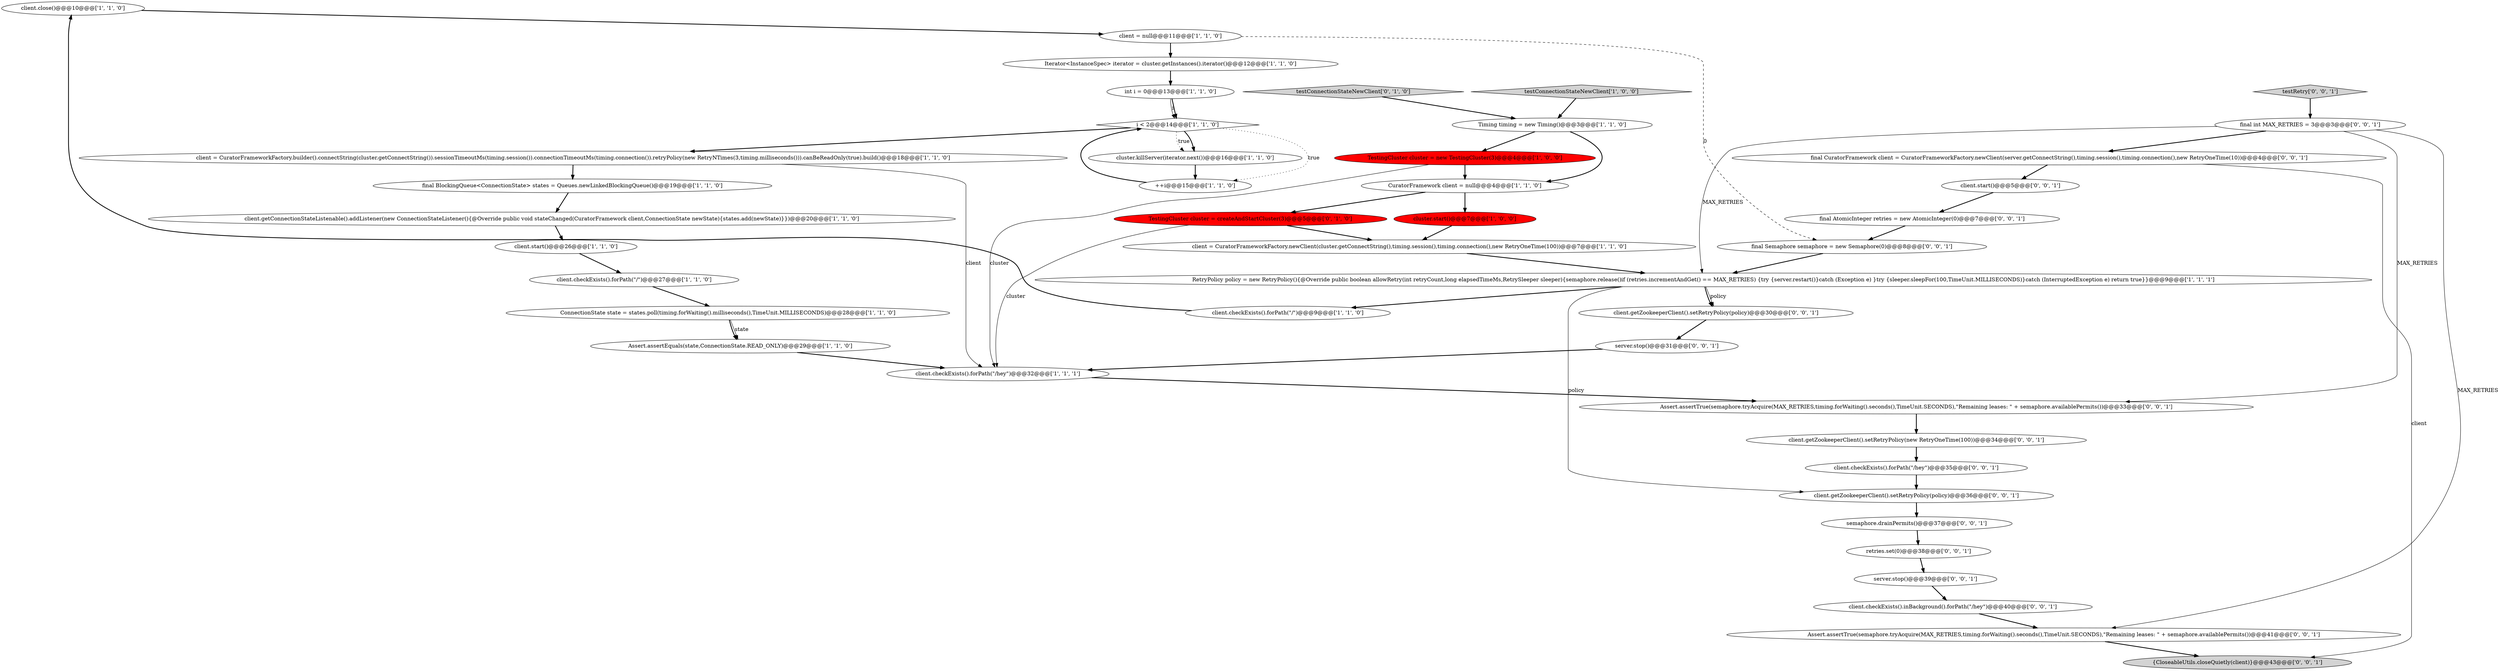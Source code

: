 digraph {
3 [style = filled, label = "client.close()@@@10@@@['1', '1', '0']", fillcolor = white, shape = ellipse image = "AAA0AAABBB1BBB"];
27 [style = filled, label = "client.start()@@@5@@@['0', '0', '1']", fillcolor = white, shape = ellipse image = "AAA0AAABBB3BBB"];
39 [style = filled, label = "client.getZookeeperClient().setRetryPolicy(new RetryOneTime(100))@@@34@@@['0', '0', '1']", fillcolor = white, shape = ellipse image = "AAA0AAABBB3BBB"];
17 [style = filled, label = "++i@@@15@@@['1', '1', '0']", fillcolor = white, shape = ellipse image = "AAA0AAABBB1BBB"];
26 [style = filled, label = "final Semaphore semaphore = new Semaphore(0)@@@8@@@['0', '0', '1']", fillcolor = white, shape = ellipse image = "AAA0AAABBB3BBB"];
2 [style = filled, label = "Assert.assertEquals(state,ConnectionState.READ_ONLY)@@@29@@@['1', '1', '0']", fillcolor = white, shape = ellipse image = "AAA0AAABBB1BBB"];
20 [style = filled, label = "RetryPolicy policy = new RetryPolicy(){@Override public boolean allowRetry(int retryCount,long elapsedTimeMs,RetrySleeper sleeper){semaphore.release()if (retries.incrementAndGet() == MAX_RETRIES) {try {server.restart()}catch (Exception e) }try {sleeper.sleepFor(100,TimeUnit.MILLISECONDS)}catch (InterruptedException e) return true}}@@@9@@@['1', '1', '1']", fillcolor = white, shape = ellipse image = "AAA0AAABBB1BBB"];
34 [style = filled, label = "final CuratorFramework client = CuratorFrameworkFactory.newClient(server.getConnectString(),timing.session(),timing.connection(),new RetryOneTime(10))@@@4@@@['0', '0', '1']", fillcolor = white, shape = ellipse image = "AAA0AAABBB3BBB"];
32 [style = filled, label = "final AtomicInteger retries = new AtomicInteger(0)@@@7@@@['0', '0', '1']", fillcolor = white, shape = ellipse image = "AAA0AAABBB3BBB"];
21 [style = filled, label = "client = null@@@11@@@['1', '1', '0']", fillcolor = white, shape = ellipse image = "AAA0AAABBB1BBB"];
8 [style = filled, label = "client.getConnectionStateListenable().addListener(new ConnectionStateListener(){@Override public void stateChanged(CuratorFramework client,ConnectionState newState){states.add(newState)}})@@@20@@@['1', '1', '0']", fillcolor = white, shape = ellipse image = "AAA0AAABBB1BBB"];
15 [style = filled, label = "client.start()@@@26@@@['1', '1', '0']", fillcolor = white, shape = ellipse image = "AAA0AAABBB1BBB"];
42 [style = filled, label = "final int MAX_RETRIES = 3@@@3@@@['0', '0', '1']", fillcolor = white, shape = ellipse image = "AAA0AAABBB3BBB"];
16 [style = filled, label = "client.checkExists().forPath(\"/hey\")@@@32@@@['1', '1', '1']", fillcolor = white, shape = ellipse image = "AAA0AAABBB1BBB"];
29 [style = filled, label = "client.getZookeeperClient().setRetryPolicy(policy)@@@36@@@['0', '0', '1']", fillcolor = white, shape = ellipse image = "AAA0AAABBB3BBB"];
23 [style = filled, label = "TestingCluster cluster = createAndStartCluster(3)@@@5@@@['0', '1', '0']", fillcolor = red, shape = ellipse image = "AAA1AAABBB2BBB"];
37 [style = filled, label = "server.stop()@@@31@@@['0', '0', '1']", fillcolor = white, shape = ellipse image = "AAA0AAABBB3BBB"];
14 [style = filled, label = "cluster.killServer(iterator.next())@@@16@@@['1', '1', '0']", fillcolor = white, shape = ellipse image = "AAA0AAABBB1BBB"];
36 [style = filled, label = "{CloseableUtils.closeQuietly(client)}@@@43@@@['0', '0', '1']", fillcolor = lightgray, shape = ellipse image = "AAA0AAABBB3BBB"];
31 [style = filled, label = "semaphore.drainPermits()@@@37@@@['0', '0', '1']", fillcolor = white, shape = ellipse image = "AAA0AAABBB3BBB"];
24 [style = filled, label = "testConnectionStateNewClient['0', '1', '0']", fillcolor = lightgray, shape = diamond image = "AAA0AAABBB2BBB"];
30 [style = filled, label = "server.stop()@@@39@@@['0', '0', '1']", fillcolor = white, shape = ellipse image = "AAA0AAABBB3BBB"];
11 [style = filled, label = "Timing timing = new Timing()@@@3@@@['1', '1', '0']", fillcolor = white, shape = ellipse image = "AAA0AAABBB1BBB"];
40 [style = filled, label = "client.checkExists().inBackground().forPath(\"/hey\")@@@40@@@['0', '0', '1']", fillcolor = white, shape = ellipse image = "AAA0AAABBB3BBB"];
22 [style = filled, label = "int i = 0@@@13@@@['1', '1', '0']", fillcolor = white, shape = ellipse image = "AAA0AAABBB1BBB"];
38 [style = filled, label = "client.getZookeeperClient().setRetryPolicy(policy)@@@30@@@['0', '0', '1']", fillcolor = white, shape = ellipse image = "AAA0AAABBB3BBB"];
19 [style = filled, label = "client.checkExists().forPath(\"/\")@@@9@@@['1', '1', '0']", fillcolor = white, shape = ellipse image = "AAA0AAABBB1BBB"];
18 [style = filled, label = "TestingCluster cluster = new TestingCluster(3)@@@4@@@['1', '0', '0']", fillcolor = red, shape = ellipse image = "AAA1AAABBB1BBB"];
0 [style = filled, label = "CuratorFramework client = null@@@4@@@['1', '1', '0']", fillcolor = white, shape = ellipse image = "AAA0AAABBB1BBB"];
6 [style = filled, label = "ConnectionState state = states.poll(timing.forWaiting().milliseconds(),TimeUnit.MILLISECONDS)@@@28@@@['1', '1', '0']", fillcolor = white, shape = ellipse image = "AAA0AAABBB1BBB"];
33 [style = filled, label = "retries.set(0)@@@38@@@['0', '0', '1']", fillcolor = white, shape = ellipse image = "AAA0AAABBB3BBB"];
41 [style = filled, label = "Assert.assertTrue(semaphore.tryAcquire(MAX_RETRIES,timing.forWaiting().seconds(),TimeUnit.SECONDS),\"Remaining leases: \" + semaphore.availablePermits())@@@33@@@['0', '0', '1']", fillcolor = white, shape = ellipse image = "AAA0AAABBB3BBB"];
13 [style = filled, label = "client = CuratorFrameworkFactory.builder().connectString(cluster.getConnectString()).sessionTimeoutMs(timing.session()).connectionTimeoutMs(timing.connection()).retryPolicy(new RetryNTimes(3,timing.milliseconds())).canBeReadOnly(true).build()@@@18@@@['1', '1', '0']", fillcolor = white, shape = ellipse image = "AAA0AAABBB1BBB"];
25 [style = filled, label = "testRetry['0', '0', '1']", fillcolor = lightgray, shape = diamond image = "AAA0AAABBB3BBB"];
28 [style = filled, label = "client.checkExists().forPath(\"/hey\")@@@35@@@['0', '0', '1']", fillcolor = white, shape = ellipse image = "AAA0AAABBB3BBB"];
4 [style = filled, label = "Iterator<InstanceSpec> iterator = cluster.getInstances().iterator()@@@12@@@['1', '1', '0']", fillcolor = white, shape = ellipse image = "AAA0AAABBB1BBB"];
35 [style = filled, label = "Assert.assertTrue(semaphore.tryAcquire(MAX_RETRIES,timing.forWaiting().seconds(),TimeUnit.SECONDS),\"Remaining leases: \" + semaphore.availablePermits())@@@41@@@['0', '0', '1']", fillcolor = white, shape = ellipse image = "AAA0AAABBB3BBB"];
1 [style = filled, label = "client = CuratorFrameworkFactory.newClient(cluster.getConnectString(),timing.session(),timing.connection(),new RetryOneTime(100))@@@7@@@['1', '1', '0']", fillcolor = white, shape = ellipse image = "AAA0AAABBB1BBB"];
5 [style = filled, label = "cluster.start()@@@7@@@['1', '0', '0']", fillcolor = red, shape = ellipse image = "AAA1AAABBB1BBB"];
9 [style = filled, label = "testConnectionStateNewClient['1', '0', '0']", fillcolor = lightgray, shape = diamond image = "AAA0AAABBB1BBB"];
7 [style = filled, label = "client.checkExists().forPath(\"/\")@@@27@@@['1', '1', '0']", fillcolor = white, shape = ellipse image = "AAA0AAABBB1BBB"];
10 [style = filled, label = "final BlockingQueue<ConnectionState> states = Queues.newLinkedBlockingQueue()@@@19@@@['1', '1', '0']", fillcolor = white, shape = ellipse image = "AAA0AAABBB1BBB"];
12 [style = filled, label = "i < 2@@@14@@@['1', '1', '0']", fillcolor = white, shape = diamond image = "AAA0AAABBB1BBB"];
13->10 [style = bold, label=""];
28->29 [style = bold, label=""];
42->34 [style = bold, label=""];
12->17 [style = dotted, label="true"];
27->32 [style = bold, label=""];
40->35 [style = bold, label=""];
8->15 [style = bold, label=""];
9->11 [style = bold, label=""];
15->7 [style = bold, label=""];
22->12 [style = solid, label="i"];
29->31 [style = bold, label=""];
18->16 [style = solid, label="cluster"];
1->20 [style = bold, label=""];
14->17 [style = bold, label=""];
20->38 [style = solid, label="policy"];
20->38 [style = bold, label=""];
42->35 [style = solid, label="MAX_RETRIES"];
32->26 [style = bold, label=""];
39->28 [style = bold, label=""];
11->18 [style = bold, label=""];
6->2 [style = bold, label=""];
16->41 [style = bold, label=""];
12->13 [style = bold, label=""];
5->1 [style = bold, label=""];
13->16 [style = solid, label="client"];
12->14 [style = dotted, label="true"];
17->12 [style = bold, label=""];
11->0 [style = bold, label=""];
34->36 [style = solid, label="client"];
0->23 [style = bold, label=""];
10->8 [style = bold, label=""];
38->37 [style = bold, label=""];
21->26 [style = dashed, label="0"];
24->11 [style = bold, label=""];
22->12 [style = bold, label=""];
31->33 [style = bold, label=""];
6->2 [style = solid, label="state"];
20->29 [style = solid, label="policy"];
7->6 [style = bold, label=""];
12->14 [style = bold, label=""];
33->30 [style = bold, label=""];
23->1 [style = bold, label=""];
25->42 [style = bold, label=""];
23->16 [style = solid, label="cluster"];
30->40 [style = bold, label=""];
3->21 [style = bold, label=""];
42->41 [style = solid, label="MAX_RETRIES"];
35->36 [style = bold, label=""];
41->39 [style = bold, label=""];
42->20 [style = solid, label="MAX_RETRIES"];
20->19 [style = bold, label=""];
34->27 [style = bold, label=""];
19->3 [style = bold, label=""];
4->22 [style = bold, label=""];
18->0 [style = bold, label=""];
37->16 [style = bold, label=""];
26->20 [style = bold, label=""];
0->5 [style = bold, label=""];
21->4 [style = bold, label=""];
2->16 [style = bold, label=""];
}
